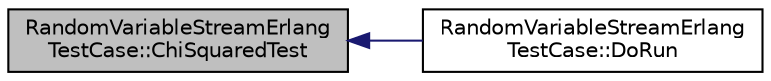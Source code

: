 digraph "RandomVariableStreamErlangTestCase::ChiSquaredTest"
{
  edge [fontname="Helvetica",fontsize="10",labelfontname="Helvetica",labelfontsize="10"];
  node [fontname="Helvetica",fontsize="10",shape=record];
  rankdir="LR";
  Node1 [label="RandomVariableStreamErlang\lTestCase::ChiSquaredTest",height=0.2,width=0.4,color="black", fillcolor="grey75", style="filled", fontcolor="black"];
  Node1 -> Node2 [dir="back",color="midnightblue",fontsize="10",style="solid"];
  Node2 [label="RandomVariableStreamErlang\lTestCase::DoRun",height=0.2,width=0.4,color="black", fillcolor="white", style="filled",URL="$d9/d38/classRandomVariableStreamErlangTestCase.html#a54853fd9902c0aeabd501845ebcd3f6d",tooltip="Implementation to actually run this TestCase. "];
}
